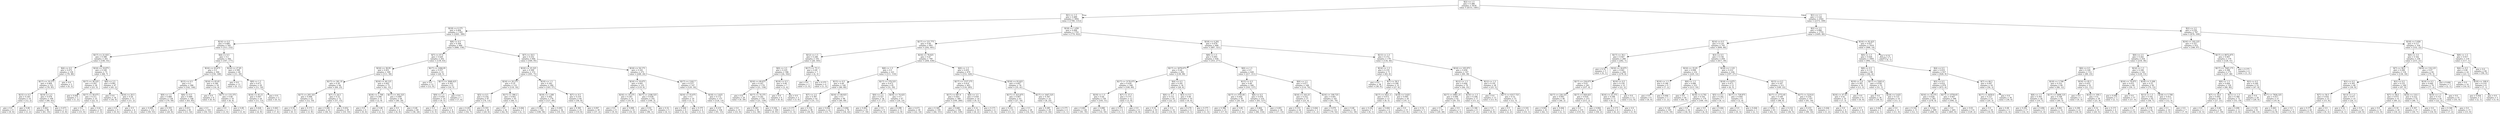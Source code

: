digraph Tree {
node [shape=box] ;
0 [label="X[2] <= 1.5\ngini = 0.388\nsamples = 5634\nvalue = [4153, 1481]"] ;
1 [label="X[1] <= 1.5\ngini = 0.489\nsamples = 3092\nvalue = [1780, 1312]"] ;
0 -> 1 [labeldistance=2.5, labelangle=45, headlabel="True"] ;
2 [label="X[18] <= 0.375\ngini = 0.404\nsamples = 1391\nvalue = [1001, 390]"] ;
1 -> 2 ;
3 [label="X[14] <= 0.5\ngini = 0.489\nsamples = 545\nvalue = [313, 232]"] ;
2 -> 3 ;
4 [label="X[17] <= 21.025\ngini = 0.398\nsamples = 201\nvalue = [146, 55]"] ;
3 -> 4 ;
5 [label="X[4] <= 0.5\ngini = 0.472\nsamples = 126\nvalue = [78, 48]"] ;
4 -> 5 ;
6 [label="X[17] <= 19.275\ngini = 0.464\nsamples = 123\nvalue = [78, 45]"] ;
5 -> 6 ;
7 [label="X[15] <= 0.5\ngini = 0.245\nsamples = 14\nvalue = [12, 2]"] ;
6 -> 7 ;
8 [label="gini = 0.0\nsamples = 9\nvalue = [9, 0]"] ;
7 -> 8 ;
9 [label="gini = 0.48\nsamples = 5\nvalue = [3, 2]"] ;
7 -> 9 ;
10 [label="X[19] <= 2.5\ngini = 0.478\nsamples = 109\nvalue = [66, 43]"] ;
6 -> 10 ;
11 [label="gini = 0.463\nsamples = 96\nvalue = [61, 35]"] ;
10 -> 11 ;
12 [label="gini = 0.473\nsamples = 13\nvalue = [5, 8]"] ;
10 -> 12 ;
13 [label="gini = 0.0\nsamples = 3\nvalue = [0, 3]"] ;
5 -> 13 ;
14 [label="X[16] <= 19.875\ngini = 0.169\nsamples = 75\nvalue = [68, 7]"] ;
4 -> 14 ;
15 [label="X[17] <= 36.525\ngini = 0.293\nsamples = 28\nvalue = [23, 5]"] ;
14 -> 15 ;
16 [label="gini = 0.444\nsamples = 3\nvalue = [1, 2]"] ;
15 -> 16 ;
17 [label="X[17] <= 58.475\ngini = 0.211\nsamples = 25\nvalue = [22, 3]"] ;
15 -> 17 ;
18 [label="gini = 0.0\nsamples = 15\nvalue = [15, 0]"] ;
17 -> 18 ;
19 [label="gini = 0.42\nsamples = 10\nvalue = [7, 3]"] ;
17 -> 19 ;
20 [label="X[0] <= 2.5\ngini = 0.081\nsamples = 47\nvalue = [45, 2]"] ;
14 -> 20 ;
21 [label="gini = 0.0\nsamples = 34\nvalue = [34, 0]"] ;
20 -> 21 ;
22 [label="X[16] <= 20.5\ngini = 0.26\nsamples = 13\nvalue = [11, 2]"] ;
20 -> 22 ;
23 [label="gini = 0.0\nsamples = 9\nvalue = [9, 0]"] ;
22 -> 23 ;
24 [label="gini = 0.5\nsamples = 4\nvalue = [2, 2]"] ;
22 -> 24 ;
25 [label="X[4] <= 0.5\ngini = 0.5\nsamples = 344\nvalue = [167, 177]"] ;
3 -> 25 ;
26 [label="X[16] <= 63.675\ngini = 0.5\nsamples = 304\nvalue = [156, 148]"] ;
25 -> 26 ;
27 [label="X[15] <= 0.5\ngini = 0.5\nsamples = 286\nvalue = [142, 144]"] ;
26 -> 27 ;
28 [label="X[9] <= 1.5\ngini = 0.489\nsamples = 138\nvalue = [79, 59]"] ;
27 -> 28 ;
29 [label="gini = 0.499\nsamples = 112\nvalue = [59, 53]"] ;
28 -> 29 ;
30 [label="gini = 0.355\nsamples = 26\nvalue = [20, 6]"] ;
28 -> 30 ;
31 [label="X[8] <= 0.5\ngini = 0.489\nsamples = 148\nvalue = [63, 85]"] ;
27 -> 31 ;
32 [label="gini = 0.411\nsamples = 45\nvalue = [13, 32]"] ;
31 -> 32 ;
33 [label="gini = 0.5\nsamples = 103\nvalue = [50, 53]"] ;
31 -> 33 ;
34 [label="X[16] <= 65.65\ngini = 0.346\nsamples = 18\nvalue = [14, 4]"] ;
26 -> 34 ;
35 [label="gini = 0.0\nsamples = 8\nvalue = [8, 0]"] ;
34 -> 35 ;
36 [label="X[17] <= 133.375\ngini = 0.48\nsamples = 10\nvalue = [6, 4]"] ;
34 -> 36 ;
37 [label="gini = 0.0\nsamples = 3\nvalue = [3, 0]"] ;
36 -> 37 ;
38 [label="gini = 0.49\nsamples = 7\nvalue = [3, 4]"] ;
36 -> 38 ;
39 [label="X[16] <= 27.85\ngini = 0.399\nsamples = 40\nvalue = [11, 29]"] ;
25 -> 39 ;
40 [label="gini = 0.0\nsamples = 11\nvalue = [0, 11]"] ;
39 -> 40 ;
41 [label="X[9] <= 1.5\ngini = 0.471\nsamples = 29\nvalue = [11, 18]"] ;
39 -> 41 ;
42 [label="X[16] <= 45.15\ngini = 0.497\nsamples = 24\nvalue = [11, 13]"] ;
41 -> 42 ;
43 [label="gini = 0.426\nsamples = 13\nvalue = [4, 9]"] ;
42 -> 43 ;
44 [label="gini = 0.463\nsamples = 11\nvalue = [7, 4]"] ;
42 -> 44 ;
45 [label="gini = 0.0\nsamples = 5\nvalue = [0, 5]"] ;
41 -> 45 ;
46 [label="X[8] <= 0.5\ngini = 0.304\nsamples = 846\nvalue = [688, 158]"] ;
2 -> 46 ;
47 [label="X[7] <= 47.0\ngini = 0.429\nsamples = 202\nvalue = [139, 63]"] ;
46 -> 47 ;
48 [label="X[16] <= 38.95\ngini = 0.451\nsamples = 169\nvalue = [111, 58]"] ;
47 -> 48 ;
49 [label="X[17] <= 301.35\ngini = 0.39\nsamples = 94\nvalue = [69, 25]"] ;
48 -> 49 ;
50 [label="X[17] <= 205.325\ngini = 0.496\nsamples = 22\nvalue = [12, 10]"] ;
49 -> 50 ;
51 [label="gini = 0.18\nsamples = 10\nvalue = [9, 1]"] ;
50 -> 51 ;
52 [label="gini = 0.375\nsamples = 12\nvalue = [3, 9]"] ;
50 -> 52 ;
53 [label="X[7] <= 24.5\ngini = 0.33\nsamples = 72\nvalue = [57, 15]"] ;
49 -> 53 ;
54 [label="gini = 0.206\nsamples = 43\nvalue = [38, 5]"] ;
53 -> 54 ;
55 [label="gini = 0.452\nsamples = 29\nvalue = [19, 10]"] ;
53 -> 55 ;
56 [label="X[16] <= 40.125\ngini = 0.493\nsamples = 75\nvalue = [42, 33]"] ;
48 -> 56 ;
57 [label="X[18] <= 1.708\ngini = 0.298\nsamples = 11\nvalue = [2, 9]"] ;
56 -> 57 ;
58 [label="gini = 0.0\nsamples = 6\nvalue = [0, 6]"] ;
57 -> 58 ;
59 [label="gini = 0.48\nsamples = 5\nvalue = [2, 3]"] ;
57 -> 59 ;
60 [label="X[17] <= 302.325\ngini = 0.469\nsamples = 64\nvalue = [40, 24]"] ;
56 -> 60 ;
61 [label="gini = 0.0\nsamples = 4\nvalue = [4, 0]"] ;
60 -> 61 ;
62 [label="gini = 0.48\nsamples = 60\nvalue = [36, 24]"] ;
60 -> 62 ;
63 [label="X[17] <= 2284.95\ngini = 0.257\nsamples = 33\nvalue = [28, 5]"] ;
47 -> 63 ;
64 [label="gini = 0.0\nsamples = 12\nvalue = [12, 0]"] ;
63 -> 64 ;
65 [label="X[17] <= 3048.425\ngini = 0.363\nsamples = 21\nvalue = [16, 5]"] ;
63 -> 65 ;
66 [label="X[9] <= 1.5\ngini = 0.459\nsamples = 14\nvalue = [9, 5]"] ;
65 -> 66 ;
67 [label="gini = 0.5\nsamples = 10\nvalue = [5, 5]"] ;
66 -> 67 ;
68 [label="gini = 0.0\nsamples = 4\nvalue = [4, 0]"] ;
66 -> 68 ;
69 [label="gini = 0.0\nsamples = 7\nvalue = [7, 0]"] ;
65 -> 69 ;
70 [label="X[7] <= 18.5\ngini = 0.252\nsamples = 644\nvalue = [549, 95]"] ;
46 -> 70 ;
71 [label="X[16] <= 25.325\ngini = 0.309\nsamples = 372\nvalue = [301, 71]"] ;
70 -> 71 ;
72 [label="X[16] <= 20.275\ngini = 0.19\nsamples = 132\nvalue = [118, 14]"] ;
71 -> 72 ;
73 [label="X[5] <= 0.5\ngini = 0.254\nsamples = 87\nvalue = [74, 13]"] ;
72 -> 73 ;
74 [label="gini = 0.203\nsamples = 61\nvalue = [54, 7]"] ;
73 -> 74 ;
75 [label="gini = 0.355\nsamples = 26\nvalue = [20, 6]"] ;
73 -> 75 ;
76 [label="X[17] <= 390.2\ngini = 0.043\nsamples = 45\nvalue = [44, 1]"] ;
72 -> 76 ;
77 [label="gini = 0.0\nsamples = 42\nvalue = [42, 0]"] ;
76 -> 77 ;
78 [label="gini = 0.444\nsamples = 3\nvalue = [2, 1]"] ;
76 -> 78 ;
79 [label="X[10] <= 1.5\ngini = 0.362\nsamples = 240\nvalue = [183, 57]"] ;
71 -> 79 ;
80 [label="X[18] <= 1.208\ngini = 0.402\nsamples = 176\nvalue = [127, 49]"] ;
79 -> 80 ;
81 [label="gini = 0.364\nsamples = 142\nvalue = [108, 34]"] ;
80 -> 81 ;
82 [label="gini = 0.493\nsamples = 34\nvalue = [19, 15]"] ;
80 -> 82 ;
83 [label="X[7] <= 9.5\ngini = 0.219\nsamples = 64\nvalue = [56, 8]"] ;
79 -> 83 ;
84 [label="gini = 0.365\nsamples = 25\nvalue = [19, 6]"] ;
83 -> 84 ;
85 [label="gini = 0.097\nsamples = 39\nvalue = [37, 2]"] ;
83 -> 85 ;
86 [label="X[16] <= 54.175\ngini = 0.161\nsamples = 272\nvalue = [248, 24]"] ;
70 -> 86 ;
87 [label="X[16] <= 19.675\ngini = 0.091\nsamples = 125\nvalue = [119, 6]"] ;
86 -> 87 ;
88 [label="X[16] <= 19.375\ngini = 0.287\nsamples = 23\nvalue = [19, 4]"] ;
87 -> 88 ;
89 [label="gini = 0.0\nsamples = 9\nvalue = [9, 0]"] ;
88 -> 89 ;
90 [label="gini = 0.408\nsamples = 14\nvalue = [10, 4]"] ;
88 -> 90 ;
91 [label="X[17] <= 2186.525\ngini = 0.038\nsamples = 102\nvalue = [100, 2]"] ;
87 -> 91 ;
92 [label="gini = 0.02\nsamples = 97\nvalue = [96, 1]"] ;
91 -> 92 ;
93 [label="gini = 0.32\nsamples = 5\nvalue = [4, 1]"] ;
91 -> 93 ;
94 [label="X[17] <= 1242.7\ngini = 0.215\nsamples = 147\nvalue = [129, 18]"] ;
86 -> 94 ;
95 [label="X[16] <= 55.675\ngini = 0.5\nsamples = 10\nvalue = [5, 5]"] ;
94 -> 95 ;
96 [label="gini = 0.444\nsamples = 6\nvalue = [2, 4]"] ;
95 -> 96 ;
97 [label="gini = 0.375\nsamples = 4\nvalue = [3, 1]"] ;
95 -> 97 ;
98 [label="X[18] <= 3.625\ngini = 0.172\nsamples = 137\nvalue = [124, 13]"] ;
94 -> 98 ;
99 [label="gini = 0.219\nsamples = 104\nvalue = [91, 13]"] ;
98 -> 99 ;
100 [label="gini = 0.0\nsamples = 33\nvalue = [33, 0]"] ;
98 -> 100 ;
101 [label="X[18] <= 1.458\ngini = 0.496\nsamples = 1701\nvalue = [779, 922]"] ;
1 -> 101 ;
102 [label="X[17] <= 121.775\ngini = 0.44\nsamples = 893\nvalue = [292, 601]"] ;
101 -> 102 ;
103 [label="X[12] <= 1.5\ngini = 0.248\nsamples = 193\nvalue = [28, 165]"] ;
102 -> 103 ;
104 [label="X[0] <= 3.5\ngini = 0.225\nsamples = 186\nvalue = [24, 162]"] ;
103 -> 104 ;
105 [label="X[16] <= 69.875\ngini = 0.207\nsamples = 179\nvalue = [21, 158]"] ;
104 -> 105 ;
106 [label="gini = 0.0\nsamples = 29\nvalue = [0, 29]"] ;
105 -> 106 ;
107 [label="X[17] <= 74.375\ngini = 0.241\nsamples = 150\nvalue = [21, 129]"] ;
105 -> 107 ;
108 [label="gini = 0.365\nsamples = 50\nvalue = [12, 38]"] ;
107 -> 108 ;
109 [label="gini = 0.164\nsamples = 100\nvalue = [9, 91]"] ;
107 -> 109 ;
110 [label="X[19] <= 0.5\ngini = 0.49\nsamples = 7\nvalue = [3, 4]"] ;
104 -> 110 ;
111 [label="gini = 0.0\nsamples = 4\nvalue = [0, 4]"] ;
110 -> 111 ;
112 [label="gini = 0.0\nsamples = 3\nvalue = [3, 0]"] ;
110 -> 112 ;
113 [label="X[17] <= 75.3\ngini = 0.49\nsamples = 7\nvalue = [4, 3]"] ;
103 -> 113 ;
114 [label="gini = 0.0\nsamples = 3\nvalue = [3, 0]"] ;
113 -> 114 ;
115 [label="gini = 0.375\nsamples = 4\nvalue = [1, 3]"] ;
113 -> 115 ;
116 [label="X[16] <= 78.925\ngini = 0.47\nsamples = 700\nvalue = [264, 436]"] ;
102 -> 116 ;
117 [label="X[8] <= 1.5\ngini = 0.5\nsamples = 221\nvalue = [111, 110]"] ;
116 -> 117 ;
118 [label="X[15] <= 0.5\ngini = 0.49\nsamples = 140\nvalue = [80, 60]"] ;
117 -> 118 ;
119 [label="X[7] <= 2.5\ngini = 0.387\nsamples = 42\nvalue = [31, 11]"] ;
118 -> 119 ;
120 [label="gini = 0.375\nsamples = 4\nvalue = [1, 3]"] ;
119 -> 120 ;
121 [label="gini = 0.332\nsamples = 38\nvalue = [30, 8]"] ;
119 -> 121 ;
122 [label="X[16] <= 69.925\ngini = 0.5\nsamples = 98\nvalue = [49, 49]"] ;
118 -> 122 ;
123 [label="gini = 0.434\nsamples = 22\nvalue = [15, 7]"] ;
122 -> 123 ;
124 [label="gini = 0.494\nsamples = 76\nvalue = [34, 42]"] ;
122 -> 124 ;
125 [label="X[17] <= 379.525\ngini = 0.472\nsamples = 81\nvalue = [31, 50]"] ;
117 -> 125 ;
126 [label="X[0] <= 2.5\ngini = 0.327\nsamples = 34\nvalue = [7, 27]"] ;
125 -> 126 ;
127 [label="gini = 0.403\nsamples = 25\nvalue = [7, 18]"] ;
126 -> 127 ;
128 [label="gini = 0.0\nsamples = 9\nvalue = [0, 9]"] ;
126 -> 128 ;
129 [label="X[16] <= 74.425\ngini = 0.5\nsamples = 47\nvalue = [24, 23]"] ;
125 -> 129 ;
130 [label="gini = 0.298\nsamples = 11\nvalue = [2, 9]"] ;
129 -> 130 ;
131 [label="gini = 0.475\nsamples = 36\nvalue = [22, 14]"] ;
129 -> 131 ;
132 [label="X[9] <= 1.5\ngini = 0.435\nsamples = 479\nvalue = [153, 326]"] ;
116 -> 132 ;
133 [label="X[17] <= 1537.275\ngini = 0.414\nsamples = 403\nvalue = [118, 285]"] ;
132 -> 133 ;
134 [label="X[17] <= 687.9\ngini = 0.403\nsamples = 389\nvalue = [109, 280]"] ;
133 -> 134 ;
135 [label="gini = 0.349\nsamples = 195\nvalue = [44, 151]"] ;
134 -> 135 ;
136 [label="gini = 0.446\nsamples = 194\nvalue = [65, 129]"] ;
134 -> 136 ;
137 [label="X[0] <= 3.5\ngini = 0.459\nsamples = 14\nvalue = [9, 5]"] ;
133 -> 137 ;
138 [label="gini = 0.32\nsamples = 10\nvalue = [8, 2]"] ;
137 -> 138 ;
139 [label="gini = 0.375\nsamples = 4\nvalue = [1, 3]"] ;
137 -> 139 ;
140 [label="X[16] <= 93.825\ngini = 0.497\nsamples = 76\nvalue = [35, 41]"] ;
132 -> 140 ;
141 [label="X[17] <= 423.875\ngini = 0.467\nsamples = 43\nvalue = [27, 16]"] ;
140 -> 141 ;
142 [label="gini = 0.231\nsamples = 15\nvalue = [13, 2]"] ;
141 -> 142 ;
143 [label="gini = 0.5\nsamples = 28\nvalue = [14, 14]"] ;
141 -> 143 ;
144 [label="X[17] <= 1647.525\ngini = 0.367\nsamples = 33\nvalue = [8, 25]"] ;
140 -> 144 ;
145 [label="gini = 0.285\nsamples = 29\nvalue = [5, 24]"] ;
144 -> 145 ;
146 [label="gini = 0.375\nsamples = 4\nvalue = [3, 1]"] ;
144 -> 146 ;
147 [label="X[18] <= 4.292\ngini = 0.479\nsamples = 808\nvalue = [487, 321]"] ;
101 -> 147 ;
148 [label="X[8] <= 1.5\ngini = 0.493\nsamples = 630\nvalue = [353, 277]"] ;
147 -> 148 ;
149 [label="X[17] <= 3478.675\ngini = 0.44\nsamples = 202\nvalue = [136, 66]"] ;
148 -> 149 ;
150 [label="X[17] <= 3176.075\ngini = 0.459\nsamples = 168\nvalue = [108, 60]"] ;
149 -> 150 ;
151 [label="X[19] <= 1.5\ngini = 0.44\nsamples = 156\nvalue = [105, 51]"] ;
150 -> 151 ;
152 [label="gini = 0.401\nsamples = 126\nvalue = [91, 35]"] ;
151 -> 152 ;
153 [label="gini = 0.498\nsamples = 30\nvalue = [14, 16]"] ;
151 -> 153 ;
154 [label="X[7] <= 37.5\ngini = 0.375\nsamples = 12\nvalue = [3, 9]"] ;
150 -> 154 ;
155 [label="gini = 0.375\nsamples = 4\nvalue = [3, 1]"] ;
154 -> 155 ;
156 [label="gini = 0.0\nsamples = 8\nvalue = [0, 8]"] ;
154 -> 156 ;
157 [label="X[4] <= 0.5\ngini = 0.291\nsamples = 34\nvalue = [28, 6]"] ;
149 -> 157 ;
158 [label="X[0] <= 1.5\ngini = 0.153\nsamples = 24\nvalue = [22, 2]"] ;
157 -> 158 ;
159 [label="gini = 0.32\nsamples = 10\nvalue = [8, 2]"] ;
158 -> 159 ;
160 [label="gini = 0.0\nsamples = 14\nvalue = [14, 0]"] ;
158 -> 160 ;
161 [label="X[3] <= 0.5\ngini = 0.48\nsamples = 10\nvalue = [6, 4]"] ;
157 -> 161 ;
162 [label="gini = 0.278\nsamples = 6\nvalue = [5, 1]"] ;
161 -> 162 ;
163 [label="gini = 0.375\nsamples = 4\nvalue = [1, 3]"] ;
161 -> 163 ;
164 [label="X[0] <= 1.5\ngini = 0.5\nsamples = 428\nvalue = [217, 211]"] ;
148 -> 164 ;
165 [label="X[15] <= 0.5\ngini = 0.49\nsamples = 240\nvalue = [103, 137]"] ;
164 -> 165 ;
166 [label="X[17] <= 3783.85\ngini = 0.444\nsamples = 30\nvalue = [20, 10]"] ;
165 -> 166 ;
167 [label="gini = 0.386\nsamples = 23\nvalue = [17, 6]"] ;
166 -> 167 ;
168 [label="gini = 0.49\nsamples = 7\nvalue = [3, 4]"] ;
166 -> 168 ;
169 [label="X[6] <= 0.5\ngini = 0.478\nsamples = 210\nvalue = [83, 127]"] ;
165 -> 169 ;
170 [label="gini = 0.464\nsamples = 180\nvalue = [66, 114]"] ;
169 -> 170 ;
171 [label="gini = 0.491\nsamples = 30\nvalue = [17, 13]"] ;
169 -> 171 ;
172 [label="X[0] <= 2.5\ngini = 0.477\nsamples = 188\nvalue = [114, 74]"] ;
164 -> 172 ;
173 [label="X[16] <= 103.25\ngini = 0.252\nsamples = 27\nvalue = [23, 4]"] ;
172 -> 173 ;
174 [label="gini = 0.153\nsamples = 24\nvalue = [22, 2]"] ;
173 -> 174 ;
175 [label="gini = 0.444\nsamples = 3\nvalue = [1, 2]"] ;
173 -> 175 ;
176 [label="X[16] <= 100.725\ngini = 0.491\nsamples = 161\nvalue = [91, 70]"] ;
172 -> 176 ;
177 [label="gini = 0.479\nsamples = 131\nvalue = [79, 52]"] ;
176 -> 177 ;
178 [label="gini = 0.48\nsamples = 30\nvalue = [12, 18]"] ;
176 -> 178 ;
179 [label="X[13] <= 1.5\ngini = 0.372\nsamples = 178\nvalue = [134, 44]"] ;
147 -> 179 ;
180 [label="X[14] <= 1.5\ngini = 0.155\nsamples = 71\nvalue = [65, 6]"] ;
179 -> 180 ;
181 [label="gini = 0.0\nsamples = 38\nvalue = [38, 0]"] ;
180 -> 181 ;
182 [label="X[7] <= 58.5\ngini = 0.298\nsamples = 33\nvalue = [27, 6]"] ;
180 -> 182 ;
183 [label="X[17] <= 5011.3\ngini = 0.473\nsamples = 13\nvalue = [8, 5]"] ;
182 -> 183 ;
184 [label="gini = 0.245\nsamples = 7\nvalue = [6, 1]"] ;
183 -> 184 ;
185 [label="gini = 0.444\nsamples = 6\nvalue = [2, 4]"] ;
183 -> 185 ;
186 [label="X[18] <= 5.625\ngini = 0.095\nsamples = 20\nvalue = [19, 1]"] ;
182 -> 186 ;
187 [label="gini = 0.0\nsamples = 15\nvalue = [15, 0]"] ;
186 -> 187 ;
188 [label="gini = 0.32\nsamples = 5\nvalue = [4, 1]"] ;
186 -> 188 ;
189 [label="X[16] <= 105.975\ngini = 0.458\nsamples = 107\nvalue = [69, 38]"] ;
179 -> 189 ;
190 [label="X[12] <= 1.5\ngini = 0.494\nsamples = 79\nvalue = [44, 35]"] ;
189 -> 190 ;
191 [label="X[17] <= 6961.25\ngini = 0.498\nsamples = 62\nvalue = [29, 33]"] ;
190 -> 191 ;
192 [label="gini = 0.5\nsamples = 57\nvalue = [29, 28]"] ;
191 -> 192 ;
193 [label="gini = 0.0\nsamples = 5\nvalue = [0, 5]"] ;
191 -> 193 ;
194 [label="X[10] <= 1.5\ngini = 0.208\nsamples = 17\nvalue = [15, 2]"] ;
190 -> 194 ;
195 [label="gini = 0.346\nsamples = 9\nvalue = [7, 2]"] ;
194 -> 195 ;
196 [label="gini = 0.0\nsamples = 8\nvalue = [8, 0]"] ;
194 -> 196 ;
197 [label="X[12] <= 1.5\ngini = 0.191\nsamples = 28\nvalue = [25, 3]"] ;
189 -> 197 ;
198 [label="gini = 0.0\nsamples = 13\nvalue = [13, 0]"] ;
197 -> 198 ;
199 [label="X[17] <= 6317.725\ngini = 0.32\nsamples = 15\nvalue = [12, 3]"] ;
197 -> 199 ;
200 [label="gini = 0.5\nsamples = 4\nvalue = [2, 2]"] ;
199 -> 200 ;
201 [label="gini = 0.165\nsamples = 11\nvalue = [10, 1]"] ;
199 -> 201 ;
202 [label="X[1] <= 1.5\ngini = 0.124\nsamples = 2542\nvalue = [2373, 169]"] ;
0 -> 202 [labeldistance=2.5, labelangle=-45, headlabel="False"] ;
203 [label="X[2] <= 2.5\ngini = 0.066\nsamples = 1755\nvalue = [1695, 60]"] ;
202 -> 203 ;
204 [label="X[14] <= 0.5\ngini = 0.116\nsamples = 745\nvalue = [699, 46]"] ;
203 -> 204 ;
205 [label="X[17] <= 30.1\ngini = 0.047\nsamples = 289\nvalue = [282, 7]"] ;
204 -> 205 ;
206 [label="gini = 0.32\nsamples = 5\nvalue = [4, 1]"] ;
205 -> 206 ;
207 [label="X[16] <= 24.875\ngini = 0.041\nsamples = 284\nvalue = [278, 6]"] ;
205 -> 207 ;
208 [label="X[17] <= 234.675\ngini = 0.03\nsamples = 261\nvalue = [257, 4]"] ;
207 -> 208 ;
209 [label="X[17] <= 226.325\ngini = 0.083\nsamples = 46\nvalue = [44, 2]"] ;
208 -> 209 ;
210 [label="gini = 0.045\nsamples = 43\nvalue = [42, 1]"] ;
209 -> 210 ;
211 [label="gini = 0.444\nsamples = 3\nvalue = [2, 1]"] ;
209 -> 211 ;
212 [label="X[17] <= 929.425\ngini = 0.018\nsamples = 215\nvalue = [213, 2]"] ;
208 -> 212 ;
213 [label="gini = 0.0\nsamples = 155\nvalue = [155, 0]"] ;
212 -> 213 ;
214 [label="gini = 0.064\nsamples = 60\nvalue = [58, 2]"] ;
212 -> 214 ;
215 [label="X[19] <= 0.5\ngini = 0.159\nsamples = 23\nvalue = [21, 2]"] ;
207 -> 215 ;
216 [label="X[16] <= 25.375\ngini = 0.298\nsamples = 11\nvalue = [9, 2]"] ;
215 -> 216 ;
217 [label="gini = 0.375\nsamples = 8\nvalue = [6, 2]"] ;
216 -> 217 ;
218 [label="gini = 0.0\nsamples = 3\nvalue = [3, 0]"] ;
216 -> 218 ;
219 [label="gini = 0.0\nsamples = 12\nvalue = [12, 0]"] ;
215 -> 219 ;
220 [label="X[3] <= 0.5\ngini = 0.156\nsamples = 456\nvalue = [417, 39]"] ;
204 -> 220 ;
221 [label="X[16] <= 35.05\ngini = 0.098\nsamples = 232\nvalue = [220, 12]"] ;
220 -> 221 ;
222 [label="X[10] <= 1.5\ngini = 0.346\nsamples = 9\nvalue = [7, 2]"] ;
221 -> 222 ;
223 [label="gini = 0.0\nsamples = 6\nvalue = [6, 0]"] ;
222 -> 223 ;
224 [label="gini = 0.444\nsamples = 3\nvalue = [1, 2]"] ;
222 -> 224 ;
225 [label="X[0] <= 1.5\ngini = 0.086\nsamples = 223\nvalue = [213, 10]"] ;
221 -> 225 ;
226 [label="gini = 0.0\nsamples = 44\nvalue = [44, 0]"] ;
225 -> 226 ;
227 [label="X[18] <= 4.792\ngini = 0.105\nsamples = 179\nvalue = [169, 10]"] ;
225 -> 227 ;
228 [label="gini = 0.128\nsamples = 145\nvalue = [135, 10]"] ;
227 -> 228 ;
229 [label="gini = 0.0\nsamples = 34\nvalue = [34, 0]"] ;
227 -> 229 ;
230 [label="X[18] <= 1.125\ngini = 0.212\nsamples = 224\nvalue = [197, 27]"] ;
220 -> 230 ;
231 [label="X[18] <= 0.875\ngini = 0.473\nsamples = 13\nvalue = [8, 5]"] ;
230 -> 231 ;
232 [label="X[5] <= 0.5\ngini = 0.245\nsamples = 7\nvalue = [6, 1]"] ;
231 -> 232 ;
233 [label="gini = 0.0\nsamples = 4\nvalue = [4, 0]"] ;
232 -> 233 ;
234 [label="gini = 0.444\nsamples = 3\nvalue = [2, 1]"] ;
232 -> 234 ;
235 [label="X[17] <= 728.875\ngini = 0.444\nsamples = 6\nvalue = [2, 4]"] ;
231 -> 235 ;
236 [label="gini = 0.0\nsamples = 3\nvalue = [0, 3]"] ;
235 -> 236 ;
237 [label="gini = 0.444\nsamples = 3\nvalue = [2, 1]"] ;
235 -> 237 ;
238 [label="X[15] <= 0.5\ngini = 0.187\nsamples = 211\nvalue = [189, 22]"] ;
230 -> 238 ;
239 [label="X[17] <= 2772.65\ngini = 0.109\nsamples = 104\nvalue = [98, 6]"] ;
238 -> 239 ;
240 [label="gini = 0.031\nsamples = 63\nvalue = [62, 1]"] ;
239 -> 240 ;
241 [label="gini = 0.214\nsamples = 41\nvalue = [36, 5]"] ;
239 -> 241 ;
242 [label="X[17] <= 5216.8\ngini = 0.254\nsamples = 107\nvalue = [91, 16]"] ;
238 -> 242 ;
243 [label="gini = 0.233\nsamples = 104\nvalue = [90, 14]"] ;
242 -> 243 ;
244 [label="gini = 0.444\nsamples = 3\nvalue = [1, 2]"] ;
242 -> 244 ;
245 [label="X[16] <= 92.425\ngini = 0.027\nsamples = 1010\nvalue = [996, 14]"] ;
203 -> 245 ;
246 [label="X[0] <= 1.5\ngini = 0.026\nsamples = 1005\nvalue = [992, 13]"] ;
245 -> 246 ;
247 [label="X[8] <= 0.5\ngini = 0.111\nsamples = 68\nvalue = [64, 4]"] ;
246 -> 247 ;
248 [label="X[19] <= 2.0\ngini = 0.305\nsamples = 16\nvalue = [13, 3]"] ;
247 -> 248 ;
249 [label="X[16] <= 47.45\ngini = 0.42\nsamples = 10\nvalue = [7, 3]"] ;
248 -> 249 ;
250 [label="gini = 0.0\nsamples = 4\nvalue = [4, 0]"] ;
249 -> 250 ;
251 [label="gini = 0.5\nsamples = 6\nvalue = [3, 3]"] ;
249 -> 251 ;
252 [label="gini = 0.0\nsamples = 6\nvalue = [6, 0]"] ;
248 -> 252 ;
253 [label="X[17] <= 5265.4\ngini = 0.038\nsamples = 52\nvalue = [51, 1]"] ;
247 -> 253 ;
254 [label="gini = 0.0\nsamples = 38\nvalue = [38, 0]"] ;
253 -> 254 ;
255 [label="X[18] <= 5.625\ngini = 0.133\nsamples = 14\nvalue = [13, 1]"] ;
253 -> 255 ;
256 [label="gini = 0.444\nsamples = 3\nvalue = [2, 1]"] ;
255 -> 256 ;
257 [label="gini = 0.0\nsamples = 11\nvalue = [11, 0]"] ;
255 -> 257 ;
258 [label="X[4] <= 0.5\ngini = 0.019\nsamples = 937\nvalue = [928, 9]"] ;
246 -> 258 ;
259 [label="X[5] <= 0.5\ngini = 0.014\nsamples = 878\nvalue = [872, 6]"] ;
258 -> 259 ;
260 [label="X[16] <= 19.375\ngini = 0.028\nsamples = 282\nvalue = [278, 4]"] ;
259 -> 260 ;
261 [label="gini = 0.142\nsamples = 13\nvalue = [12, 1]"] ;
260 -> 261 ;
262 [label="gini = 0.022\nsamples = 269\nvalue = [266, 3]"] ;
260 -> 262 ;
263 [label="X[17] <= 4759.65\ngini = 0.007\nsamples = 596\nvalue = [594, 2]"] ;
259 -> 263 ;
264 [label="gini = 0.0\nsamples = 465\nvalue = [465, 0]"] ;
263 -> 264 ;
265 [label="gini = 0.03\nsamples = 131\nvalue = [129, 2]"] ;
263 -> 265 ;
266 [label="X[7] <= 66.5\ngini = 0.097\nsamples = 59\nvalue = [56, 3]"] ;
258 -> 266 ;
267 [label="X[17] <= 4459.6\ngini = 0.227\nsamples = 23\nvalue = [20, 3]"] ;
266 -> 267 ;
268 [label="gini = 0.0\nsamples = 18\nvalue = [18, 0]"] ;
267 -> 268 ;
269 [label="gini = 0.48\nsamples = 5\nvalue = [2, 3]"] ;
267 -> 269 ;
270 [label="gini = 0.0\nsamples = 36\nvalue = [36, 0]"] ;
266 -> 270 ;
271 [label="gini = 0.32\nsamples = 5\nvalue = [4, 1]"] ;
245 -> 271 ;
272 [label="X[2] <= 2.5\ngini = 0.239\nsamples = 787\nvalue = [678, 109]"] ;
202 -> 272 ;
273 [label="X[16] <= 102.225\ngini = 0.321\nsamples = 433\nvalue = [346, 87]"] ;
272 -> 273 ;
274 [label="X[0] <= 2.5\ngini = 0.243\nsamples = 254\nvalue = [218, 36]"] ;
273 -> 274 ;
275 [label="X[6] <= 0.5\ngini = 0.326\nsamples = 112\nvalue = [89, 23]"] ;
274 -> 275 ;
276 [label="X[18] <= 3.708\ngini = 0.255\nsamples = 80\nvalue = [68, 12]"] ;
275 -> 276 ;
277 [label="X[8] <= 1.5\ngini = 0.393\nsamples = 26\nvalue = [19, 7]"] ;
276 -> 277 ;
278 [label="gini = 0.291\nsamples = 17\nvalue = [14, 3]"] ;
277 -> 278 ;
279 [label="gini = 0.494\nsamples = 9\nvalue = [5, 4]"] ;
277 -> 279 ;
280 [label="X[17] <= 5496.125\ngini = 0.168\nsamples = 54\nvalue = [49, 5]"] ;
276 -> 280 ;
281 [label="gini = 0.061\nsamples = 32\nvalue = [31, 1]"] ;
280 -> 281 ;
282 [label="gini = 0.298\nsamples = 22\nvalue = [18, 4]"] ;
280 -> 282 ;
283 [label="X[16] <= 85.5\ngini = 0.451\nsamples = 32\nvalue = [21, 11]"] ;
275 -> 283 ;
284 [label="gini = 0.0\nsamples = 3\nvalue = [0, 3]"] ;
283 -> 284 ;
285 [label="X[16] <= 100.1\ngini = 0.4\nsamples = 29\nvalue = [21, 8]"] ;
283 -> 285 ;
286 [label="gini = 0.32\nsamples = 25\nvalue = [20, 5]"] ;
285 -> 286 ;
287 [label="gini = 0.375\nsamples = 4\nvalue = [1, 3]"] ;
285 -> 287 ;
288 [label="X[14] <= 1.5\ngini = 0.166\nsamples = 142\nvalue = [129, 13]"] ;
274 -> 288 ;
289 [label="X[16] <= 74.875\ngini = 0.033\nsamples = 60\nvalue = [59, 1]"] ;
288 -> 289 ;
290 [label="gini = 0.444\nsamples = 3\nvalue = [2, 1]"] ;
289 -> 290 ;
291 [label="gini = 0.0\nsamples = 57\nvalue = [57, 0]"] ;
289 -> 291 ;
292 [label="X[18] <= 5.208\ngini = 0.25\nsamples = 82\nvalue = [70, 12]"] ;
288 -> 292 ;
293 [label="X[13] <= 1.5\ngini = 0.192\nsamples = 65\nvalue = [58, 7]"] ;
292 -> 293 ;
294 [label="gini = 0.0\nsamples = 23\nvalue = [23, 0]"] ;
293 -> 294 ;
295 [label="gini = 0.278\nsamples = 42\nvalue = [35, 7]"] ;
293 -> 295 ;
296 [label="X[18] <= 5.708\ngini = 0.415\nsamples = 17\nvalue = [12, 5]"] ;
292 -> 296 ;
297 [label="gini = 0.5\nsamples = 10\nvalue = [5, 5]"] ;
296 -> 297 ;
298 [label="gini = 0.0\nsamples = 7\nvalue = [7, 0]"] ;
296 -> 298 ;
299 [label="X[17] <= 8072.875\ngini = 0.407\nsamples = 179\nvalue = [128, 51]"] ;
273 -> 299 ;
300 [label="X[17] <= 7045.175\ngini = 0.398\nsamples = 175\nvalue = [127, 48]"] ;
299 -> 300 ;
301 [label="X[0] <= 1.5\ngini = 0.444\nsamples = 120\nvalue = [80, 40]"] ;
300 -> 301 ;
302 [label="X[7] <= 34.0\ngini = 0.492\nsamples = 48\nvalue = [27, 21]"] ;
301 -> 302 ;
303 [label="gini = 0.0\nsamples = 3\nvalue = [0, 3]"] ;
302 -> 303 ;
304 [label="gini = 0.48\nsamples = 45\nvalue = [27, 18]"] ;
302 -> 304 ;
305 [label="X[11] <= 1.5\ngini = 0.389\nsamples = 72\nvalue = [53, 19]"] ;
301 -> 305 ;
306 [label="gini = 0.496\nsamples = 11\nvalue = [5, 6]"] ;
305 -> 306 ;
307 [label="gini = 0.335\nsamples = 61\nvalue = [48, 13]"] ;
305 -> 307 ;
308 [label="X[3] <= 0.5\ngini = 0.249\nsamples = 55\nvalue = [47, 8]"] ;
300 -> 308 ;
309 [label="gini = 0.0\nsamples = 28\nvalue = [28, 0]"] ;
308 -> 309 ;
310 [label="X[17] <= 7826.325\ngini = 0.417\nsamples = 27\nvalue = [19, 8]"] ;
308 -> 310 ;
311 [label="gini = 0.463\nsamples = 22\nvalue = [14, 8]"] ;
310 -> 311 ;
312 [label="gini = 0.0\nsamples = 5\nvalue = [5, 0]"] ;
310 -> 312 ;
313 [label="gini = 0.375\nsamples = 4\nvalue = [1, 3]"] ;
299 -> 313 ;
314 [label="X[18] <= 5.958\ngini = 0.117\nsamples = 354\nvalue = [332, 22]"] ;
272 -> 314 ;
315 [label="X[0] <= 3.5\ngini = 0.162\nsamples = 236\nvalue = [215, 21]"] ;
314 -> 315 ;
316 [label="X[7] <= 58.5\ngini = 0.206\nsamples = 154\nvalue = [136, 18]"] ;
315 -> 316 ;
317 [label="X[3] <= 0.5\ngini = 0.305\nsamples = 48\nvalue = [39, 9]"] ;
316 -> 317 ;
318 [label="X[7] <= 56.5\ngini = 0.454\nsamples = 23\nvalue = [15, 8]"] ;
317 -> 318 ;
319 [label="gini = 0.375\nsamples = 20\nvalue = [15, 5]"] ;
318 -> 319 ;
320 [label="gini = 0.0\nsamples = 3\nvalue = [0, 3]"] ;
318 -> 320 ;
321 [label="X[13] <= 1.5\ngini = 0.077\nsamples = 25\nvalue = [24, 1]"] ;
317 -> 321 ;
322 [label="gini = 0.32\nsamples = 5\nvalue = [4, 1]"] ;
321 -> 322 ;
323 [label="gini = 0.0\nsamples = 20\nvalue = [20, 0]"] ;
321 -> 323 ;
324 [label="X[3] <= 0.5\ngini = 0.155\nsamples = 106\nvalue = [97, 9]"] ;
316 -> 324 ;
325 [label="X[7] <= 69.5\ngini = 0.075\nsamples = 51\nvalue = [49, 2]"] ;
324 -> 325 ;
326 [label="gini = 0.0\nsamples = 31\nvalue = [31, 0]"] ;
325 -> 326 ;
327 [label="gini = 0.18\nsamples = 20\nvalue = [18, 2]"] ;
325 -> 327 ;
328 [label="X[16] <= 110.1\ngini = 0.222\nsamples = 55\nvalue = [48, 7]"] ;
324 -> 328 ;
329 [label="gini = 0.307\nsamples = 37\nvalue = [30, 7]"] ;
328 -> 329 ;
330 [label="gini = 0.0\nsamples = 18\nvalue = [18, 0]"] ;
328 -> 330 ;
331 [label="X[16] <= 116.125\ngini = 0.07\nsamples = 82\nvalue = [79, 3]"] ;
315 -> 331 ;
332 [label="X[19] <= 0.5\ngini = 0.049\nsamples = 79\nvalue = [77, 2]"] ;
331 -> 332 ;
333 [label="X[10] <= 1.5\ngini = 0.153\nsamples = 24\nvalue = [22, 2]"] ;
332 -> 333 ;
334 [label="gini = 0.346\nsamples = 9\nvalue = [7, 2]"] ;
333 -> 334 ;
335 [label="gini = 0.0\nsamples = 15\nvalue = [15, 0]"] ;
333 -> 335 ;
336 [label="gini = 0.0\nsamples = 55\nvalue = [55, 0]"] ;
332 -> 336 ;
337 [label="gini = 0.444\nsamples = 3\nvalue = [2, 1]"] ;
331 -> 337 ;
338 [label="X[9] <= 1.5\ngini = 0.017\nsamples = 118\nvalue = [117, 1]"] ;
314 -> 338 ;
339 [label="X[4] <= 0.5\ngini = 0.08\nsamples = 24\nvalue = [23, 1]"] ;
338 -> 339 ;
340 [label="gini = 0.0\nsamples = 16\nvalue = [16, 0]"] ;
339 -> 340 ;
341 [label="X[16] <= 108.9\ngini = 0.219\nsamples = 8\nvalue = [7, 1]"] ;
339 -> 341 ;
342 [label="gini = 0.444\nsamples = 3\nvalue = [2, 1]"] ;
341 -> 342 ;
343 [label="gini = 0.0\nsamples = 5\nvalue = [5, 0]"] ;
341 -> 343 ;
344 [label="gini = 0.0\nsamples = 94\nvalue = [94, 0]"] ;
338 -> 344 ;
}